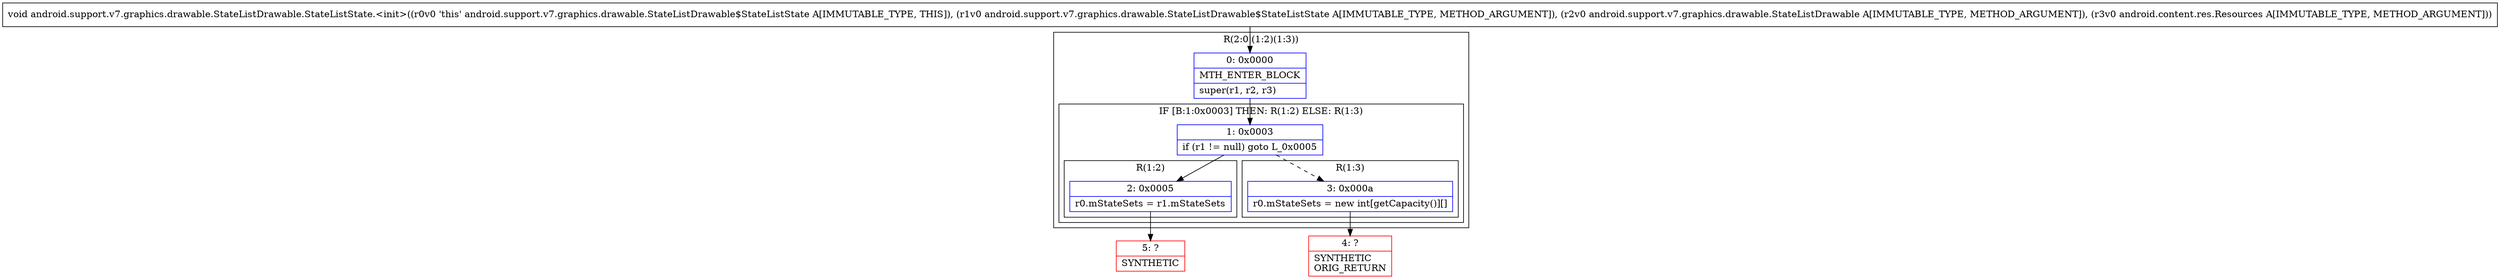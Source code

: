 digraph "CFG forandroid.support.v7.graphics.drawable.StateListDrawable.StateListState.\<init\>(Landroid\/support\/v7\/graphics\/drawable\/StateListDrawable$StateListState;Landroid\/support\/v7\/graphics\/drawable\/StateListDrawable;Landroid\/content\/res\/Resources;)V" {
subgraph cluster_Region_1186096657 {
label = "R(2:0|(1:2)(1:3))";
node [shape=record,color=blue];
Node_0 [shape=record,label="{0\:\ 0x0000|MTH_ENTER_BLOCK\l|super(r1, r2, r3)\l}"];
subgraph cluster_IfRegion_583537472 {
label = "IF [B:1:0x0003] THEN: R(1:2) ELSE: R(1:3)";
node [shape=record,color=blue];
Node_1 [shape=record,label="{1\:\ 0x0003|if (r1 != null) goto L_0x0005\l}"];
subgraph cluster_Region_1487171418 {
label = "R(1:2)";
node [shape=record,color=blue];
Node_2 [shape=record,label="{2\:\ 0x0005|r0.mStateSets = r1.mStateSets\l}"];
}
subgraph cluster_Region_1075757511 {
label = "R(1:3)";
node [shape=record,color=blue];
Node_3 [shape=record,label="{3\:\ 0x000a|r0.mStateSets = new int[getCapacity()][]\l}"];
}
}
}
Node_4 [shape=record,color=red,label="{4\:\ ?|SYNTHETIC\lORIG_RETURN\l}"];
Node_5 [shape=record,color=red,label="{5\:\ ?|SYNTHETIC\l}"];
MethodNode[shape=record,label="{void android.support.v7.graphics.drawable.StateListDrawable.StateListState.\<init\>((r0v0 'this' android.support.v7.graphics.drawable.StateListDrawable$StateListState A[IMMUTABLE_TYPE, THIS]), (r1v0 android.support.v7.graphics.drawable.StateListDrawable$StateListState A[IMMUTABLE_TYPE, METHOD_ARGUMENT]), (r2v0 android.support.v7.graphics.drawable.StateListDrawable A[IMMUTABLE_TYPE, METHOD_ARGUMENT]), (r3v0 android.content.res.Resources A[IMMUTABLE_TYPE, METHOD_ARGUMENT])) }"];
MethodNode -> Node_0;
Node_0 -> Node_1;
Node_1 -> Node_2;
Node_1 -> Node_3[style=dashed];
Node_2 -> Node_5;
Node_3 -> Node_4;
}

